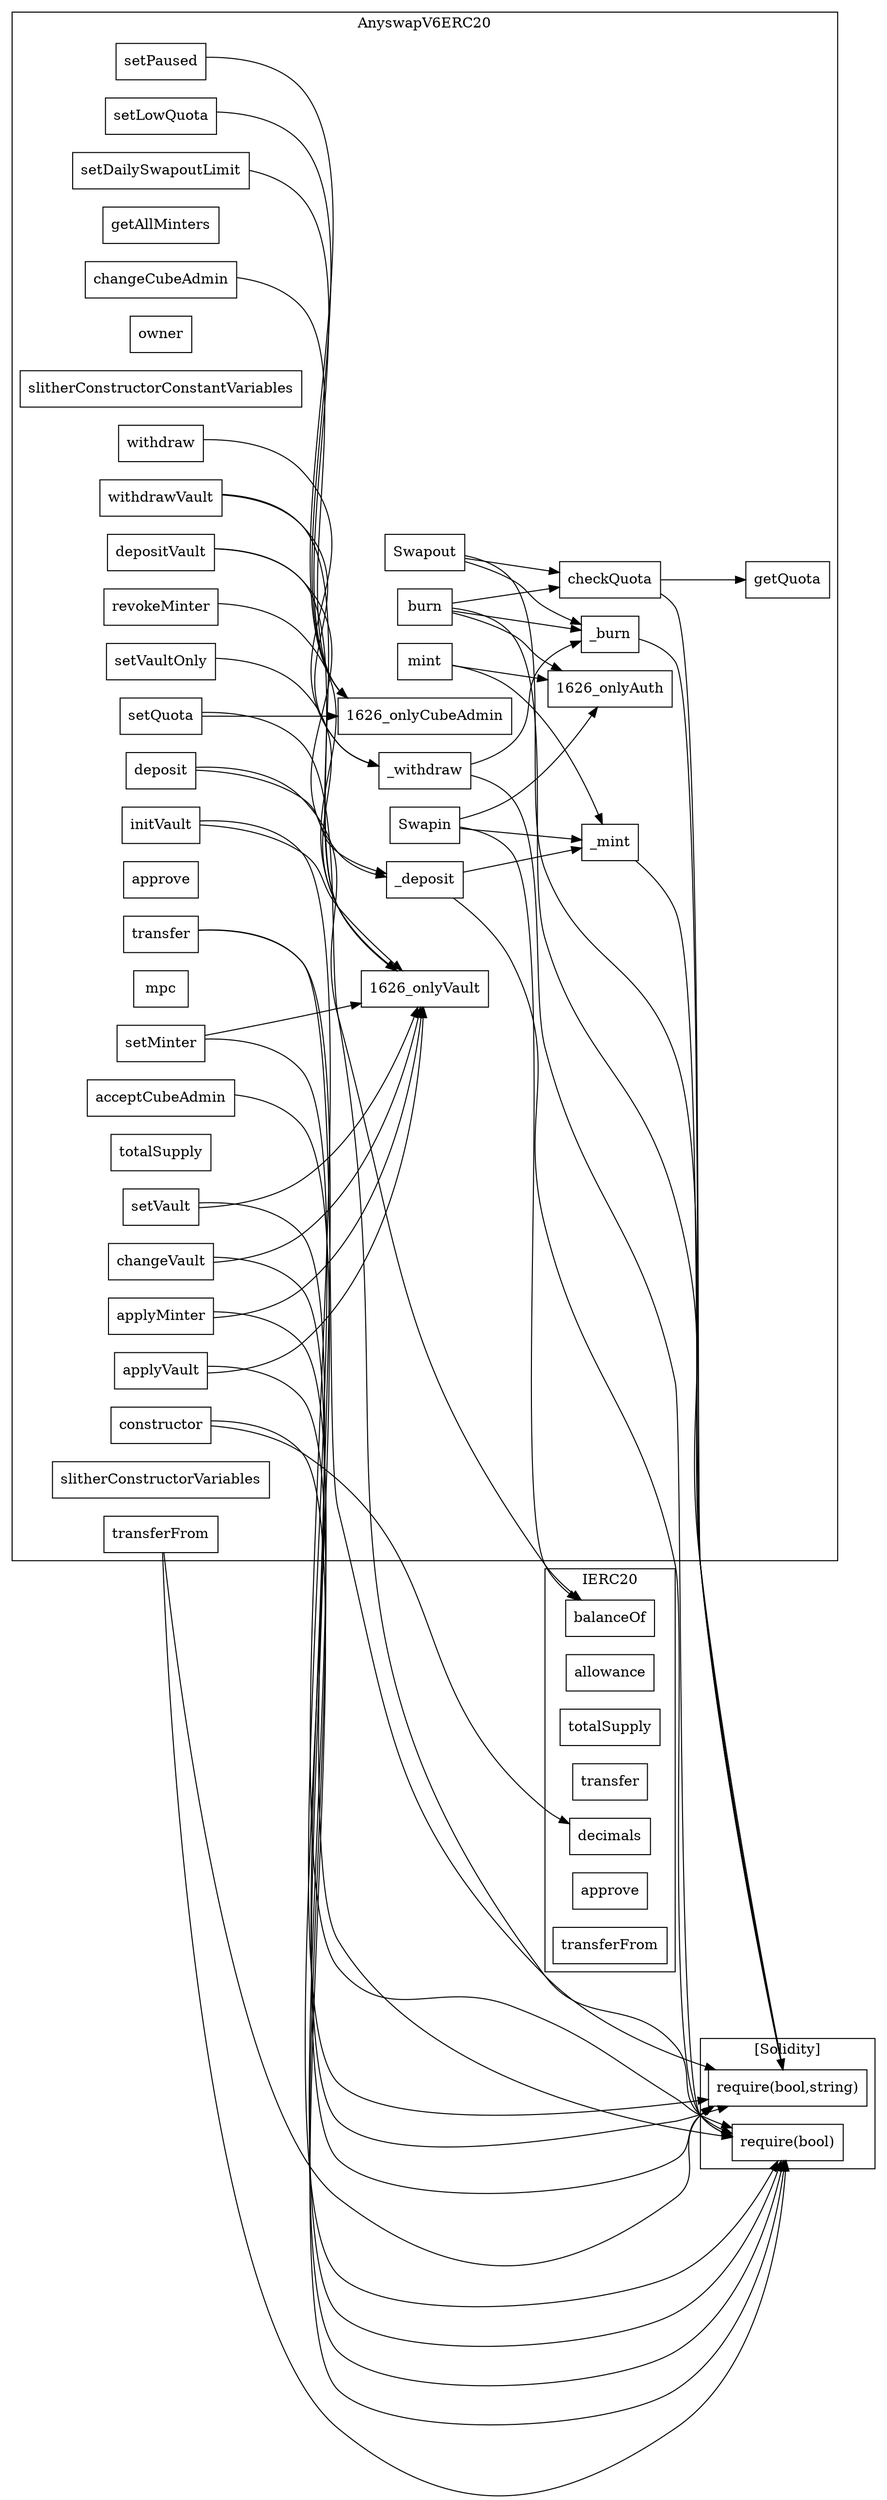 strict digraph {
rankdir="LR"
node [shape=box]
subgraph cluster_74_IERC20 {
label = "IERC20"
"74_decimals" [label="decimals"]
"74_allowance" [label="allowance"]
"74_totalSupply" [label="totalSupply"]
"74_transfer" [label="transfer"]
"74_balanceOf" [label="balanceOf"]
"74_approve" [label="approve"]
"74_transferFrom" [label="transferFrom"]
}subgraph cluster_1626_AnyswapV6ERC20 {
label = "AnyswapV6ERC20"
"1626_transfer" [label="transfer"]
"1626_acceptCubeAdmin" [label="acceptCubeAdmin"]
"1626__burn" [label="_burn"]
"1626_Swapout" [label="Swapout"]
"1626_getQuota" [label="getQuota"]
"1626_setQuota" [label="setQuota"]
"1626_getAllMinters" [label="getAllMinters"]
"1626_setVaultOnly" [label="setVaultOnly"]
"1626__mint" [label="_mint"]
"1626_owner" [label="owner"]
"1626_burn" [label="burn"]
"1626_slitherConstructorConstantVariables" [label="slitherConstructorConstantVariables"]
"1626_setPaused" [label="setPaused"]
"1626_withdraw" [label="withdraw"]
"1626_initVault" [label="initVault"]
"1626_setMinter" [label="setMinter"]
"1626_deposit" [label="deposit"]
"1626_setLowQuota" [label="setLowQuota"]
"1626__withdraw" [label="_withdraw"]
"1626_setDailySwapoutLimit" [label="setDailySwapoutLimit"]
"1626_Swapin" [label="Swapin"]
"1626_constructor" [label="constructor"]
"1626_checkQuota" [label="checkQuota"]
"1626_approve" [label="approve"]
"1626_transferFrom" [label="transferFrom"]
"1626_mpc" [label="mpc"]
"1626_depositVault" [label="depositVault"]
"1626__deposit" [label="_deposit"]
"1626_setVault" [label="setVault"]
"1626_totalSupply" [label="totalSupply"]
"1626_withdrawVault" [label="withdrawVault"]
"1626_mint" [label="mint"]
"1626_applyMinter" [label="applyMinter"]
"1626_changeVault" [label="changeVault"]
"1626_applyVault" [label="applyVault"]
"1626_revokeMinter" [label="revokeMinter"]
"1626_slitherConstructorVariables" [label="slitherConstructorVariables"]
"1626_changeCubeAdmin" [label="changeCubeAdmin"]
"1626_checkQuota" -> "1626_getQuota"
"1626_setPaused" -> "1626_onlyCubeAdmin"
"1626_Swapin" -> "1626__mint"
"1626_depositVault" -> "1626_onlyVault"
"1626_withdrawVault" -> "1626__withdraw"
"1626_changeVault" -> "1626_onlyVault"
"1626_changeCubeAdmin" -> "1626_onlyCubeAdmin"
"1626_Swapin" -> "1626_onlyAuth"
"1626_setQuota" -> "1626_onlyCubeAdmin"
"1626_depositVault" -> "1626__deposit"
"1626_deposit" -> "1626__deposit"
"1626_withdrawVault" -> "1626_onlyVault"
"1626_initVault" -> "1626_onlyVault"
"1626__deposit" -> "1626__mint"
"1626_burn" -> "1626__burn"
"1626_withdraw" -> "1626__withdraw"
"1626_setLowQuota" -> "1626_onlyCubeAdmin"
"1626__withdraw" -> "1626__burn"
"1626_applyVault" -> "1626_onlyVault"
"1626_burn" -> "1626_checkQuota"
"1626_setMinter" -> "1626_onlyVault"
"1626_Swapout" -> "1626__burn"
"1626_burn" -> "1626_onlyAuth"
"1626_revokeMinter" -> "1626_onlyVault"
"1626_Swapout" -> "1626_checkQuota"
"1626_setVaultOnly" -> "1626_onlyVault"
"1626_applyMinter" -> "1626_onlyVault"
"1626_setVault" -> "1626_onlyVault"
"1626_mint" -> "1626_onlyAuth"
"1626_setDailySwapoutLimit" -> "1626_onlyCubeAdmin"
"1626_mint" -> "1626__mint"
}subgraph cluster_solidity {
label = "[Solidity]"
"require(bool,string)" 
"require(bool)" 
"1626_setQuota" -> "require(bool)"
"1626_setVault" -> "require(bool,string)"
"1626_applyMinter" -> "require(bool)"
"1626_acceptCubeAdmin" -> "require(bool)"
"1626__withdraw" -> "require(bool)"
"1626_constructor" -> "require(bool)"
"1626__burn" -> "require(bool,string)"
"1626__deposit" -> "require(bool)"
"1626_transfer" -> "require(bool,string)"
"1626_setMinter" -> "require(bool,string)"
"1626_applyVault" -> "require(bool)"
"1626_transferFrom" -> "require(bool,string)"
"1626_transfer" -> "require(bool)"
"1626_initVault" -> "require(bool)"
"1626_checkQuota" -> "require(bool,string)"
"1626_Swapout" -> "require(bool,string)"
"1626_burn" -> "require(bool,string)"
"1626_changeVault" -> "require(bool,string)"
"1626__mint" -> "require(bool,string)"
"1626_transferFrom" -> "require(bool)"
}"1626_deposit" -> "74_balanceOf"
"1626_Swapin" -> "74_balanceOf"
"1626_constructor" -> "74_decimals"
}